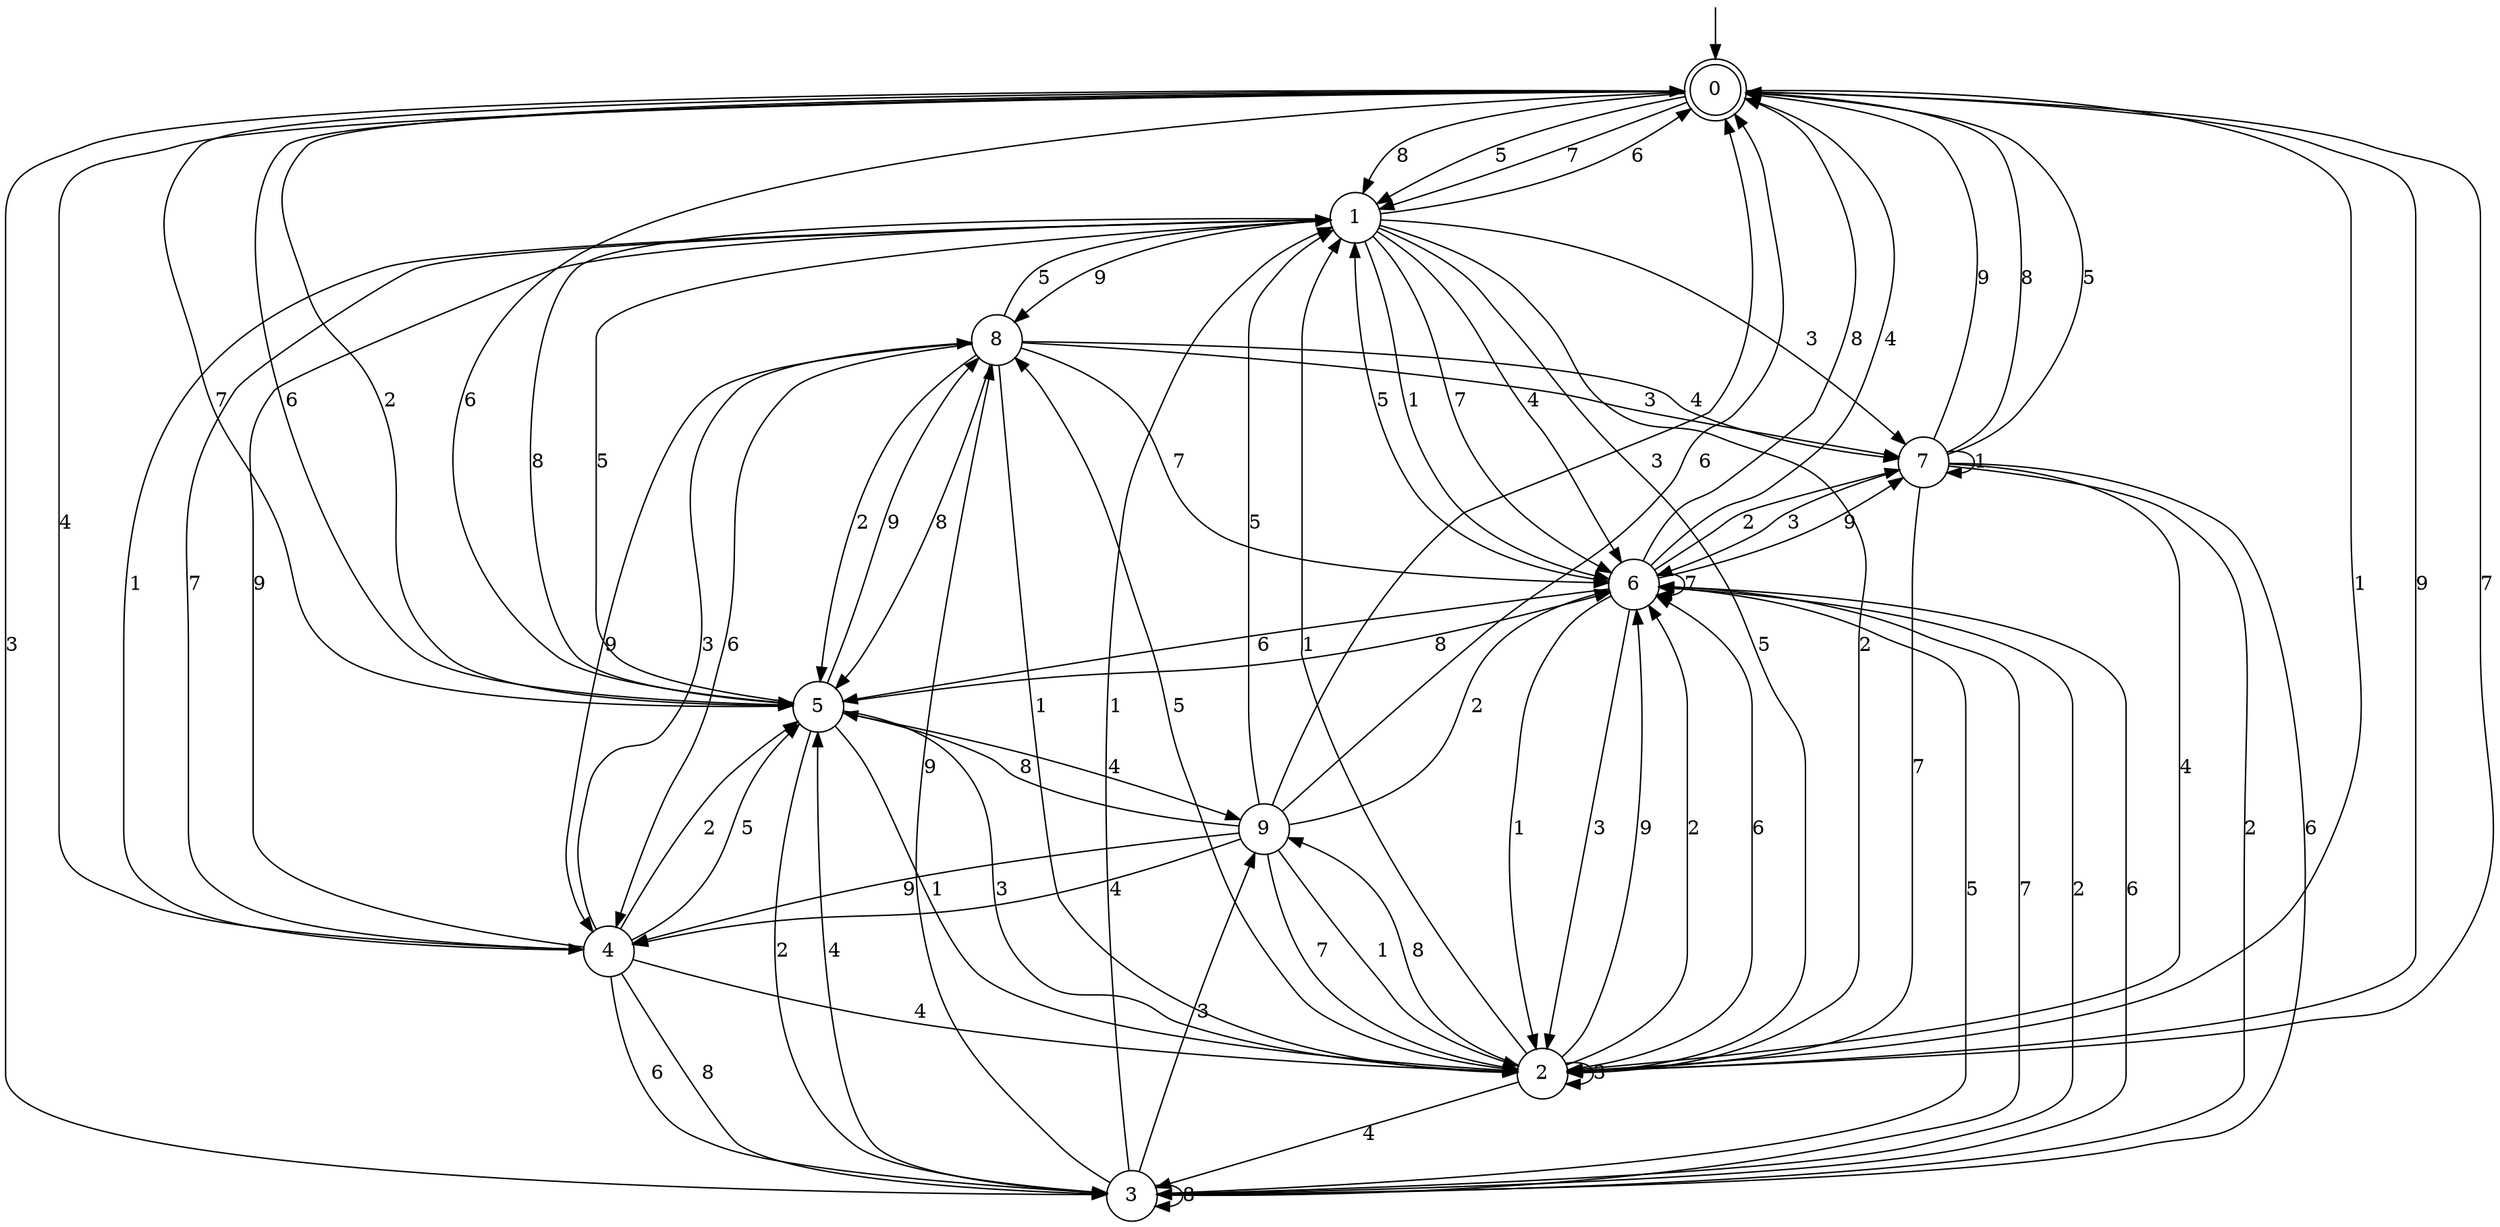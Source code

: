 digraph g {

	s0 [shape="doublecircle" label="0"];
	s1 [shape="circle" label="1"];
	s2 [shape="circle" label="2"];
	s3 [shape="circle" label="3"];
	s4 [shape="circle" label="4"];
	s5 [shape="circle" label="5"];
	s6 [shape="circle" label="6"];
	s7 [shape="circle" label="7"];
	s8 [shape="circle" label="8"];
	s9 [shape="circle" label="9"];
	s0 -> s1 [label="8"];
	s0 -> s1 [label="5"];
	s0 -> s2 [label="1"];
	s0 -> s1 [label="7"];
	s0 -> s3 [label="3"];
	s0 -> s4 [label="4"];
	s0 -> s2 [label="9"];
	s0 -> s5 [label="2"];
	s0 -> s5 [label="6"];
	s1 -> s5 [label="8"];
	s1 -> s2 [label="5"];
	s1 -> s6 [label="1"];
	s1 -> s6 [label="7"];
	s1 -> s7 [label="3"];
	s1 -> s6 [label="4"];
	s1 -> s8 [label="9"];
	s1 -> s2 [label="2"];
	s1 -> s0 [label="6"];
	s2 -> s9 [label="8"];
	s2 -> s8 [label="5"];
	s2 -> s1 [label="1"];
	s2 -> s0 [label="7"];
	s2 -> s2 [label="3"];
	s2 -> s3 [label="4"];
	s2 -> s6 [label="9"];
	s2 -> s6 [label="2"];
	s2 -> s6 [label="6"];
	s3 -> s3 [label="8"];
	s3 -> s6 [label="5"];
	s3 -> s1 [label="1"];
	s3 -> s6 [label="7"];
	s3 -> s9 [label="3"];
	s3 -> s5 [label="4"];
	s3 -> s8 [label="9"];
	s3 -> s6 [label="2"];
	s3 -> s6 [label="6"];
	s4 -> s3 [label="8"];
	s4 -> s5 [label="5"];
	s4 -> s1 [label="1"];
	s4 -> s1 [label="7"];
	s4 -> s8 [label="3"];
	s4 -> s2 [label="4"];
	s4 -> s1 [label="9"];
	s4 -> s5 [label="2"];
	s4 -> s3 [label="6"];
	s5 -> s6 [label="8"];
	s5 -> s1 [label="5"];
	s5 -> s2 [label="1"];
	s5 -> s0 [label="7"];
	s5 -> s2 [label="3"];
	s5 -> s9 [label="4"];
	s5 -> s8 [label="9"];
	s5 -> s3 [label="2"];
	s5 -> s0 [label="6"];
	s6 -> s0 [label="8"];
	s6 -> s1 [label="5"];
	s6 -> s2 [label="1"];
	s6 -> s6 [label="7"];
	s6 -> s2 [label="3"];
	s6 -> s0 [label="4"];
	s6 -> s7 [label="9"];
	s6 -> s7 [label="2"];
	s6 -> s5 [label="6"];
	s7 -> s0 [label="8"];
	s7 -> s0 [label="5"];
	s7 -> s7 [label="1"];
	s7 -> s2 [label="7"];
	s7 -> s6 [label="3"];
	s7 -> s2 [label="4"];
	s7 -> s0 [label="9"];
	s7 -> s3 [label="2"];
	s7 -> s3 [label="6"];
	s8 -> s5 [label="8"];
	s8 -> s1 [label="5"];
	s8 -> s2 [label="1"];
	s8 -> s6 [label="7"];
	s8 -> s7 [label="3"];
	s8 -> s7 [label="4"];
	s8 -> s4 [label="9"];
	s8 -> s5 [label="2"];
	s8 -> s4 [label="6"];
	s9 -> s5 [label="8"];
	s9 -> s1 [label="5"];
	s9 -> s2 [label="1"];
	s9 -> s2 [label="7"];
	s9 -> s0 [label="3"];
	s9 -> s4 [label="4"];
	s9 -> s4 [label="9"];
	s9 -> s6 [label="2"];
	s9 -> s0 [label="6"];

__start0 [label="" shape="none" width="0" height="0"];
__start0 -> s0;

}
